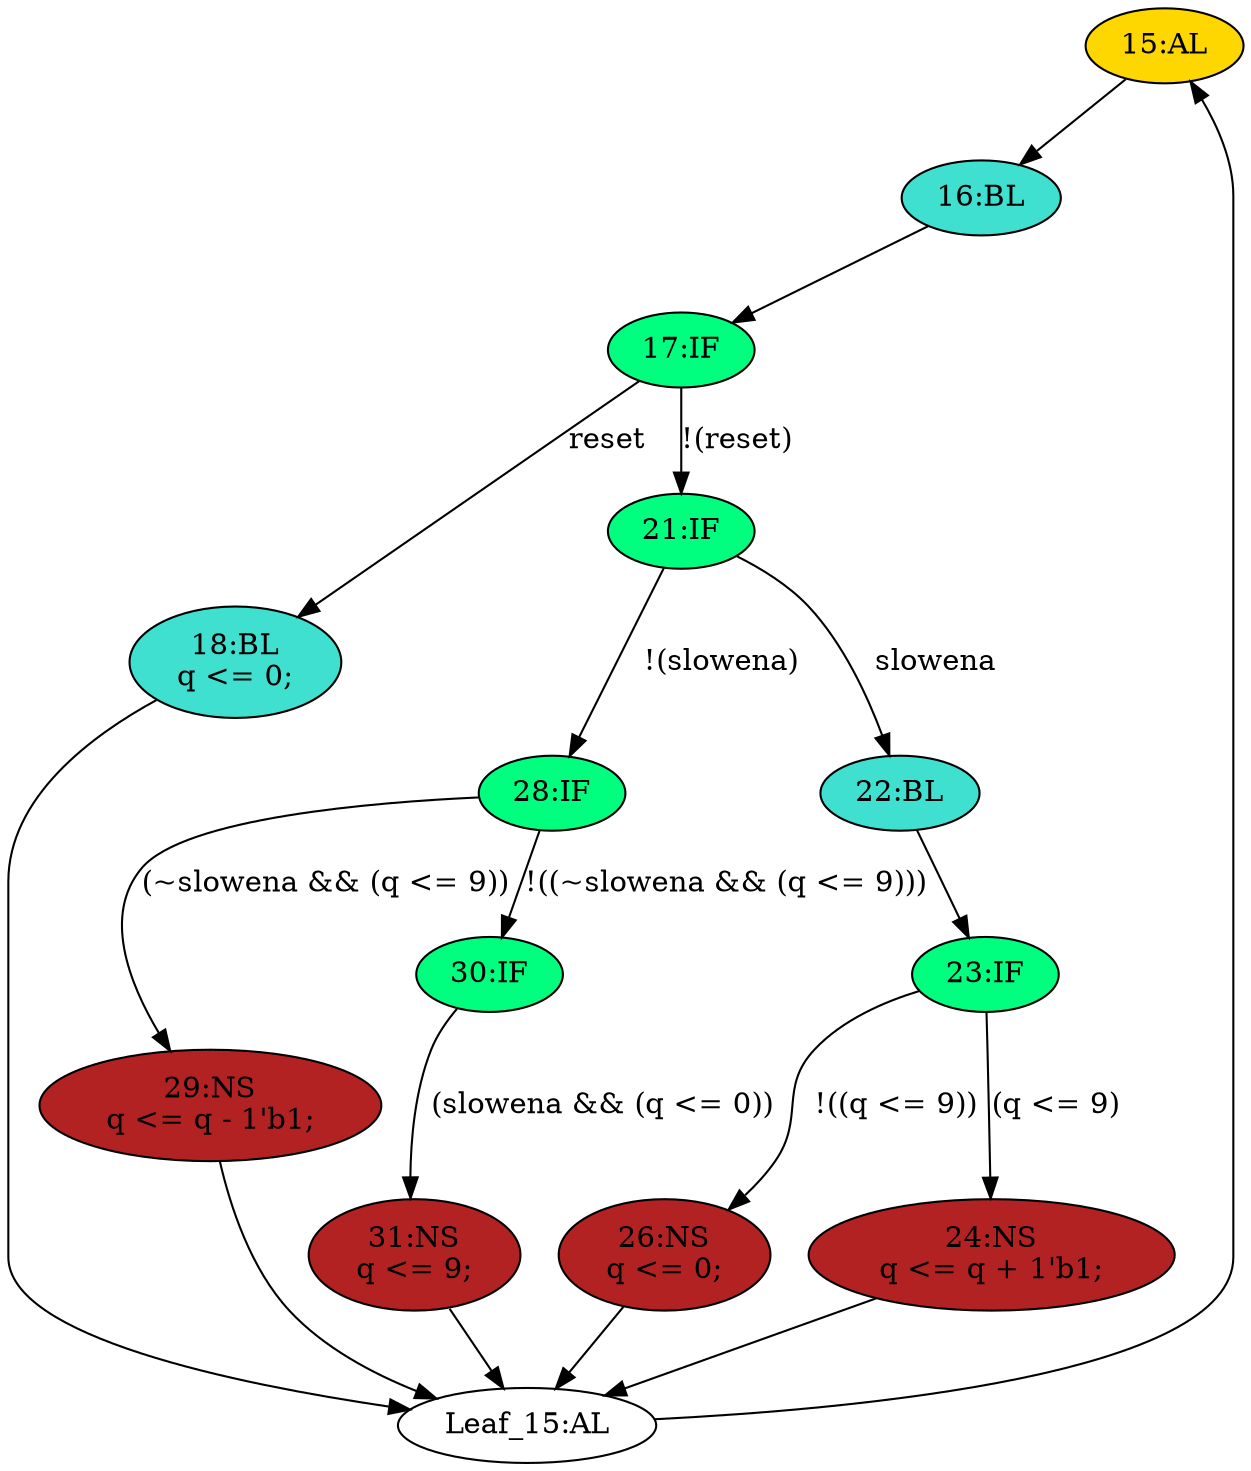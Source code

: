 strict digraph "compose( ,  )" {
	node [label="\N"];
	"15:AL"	[ast="<pyverilog.vparser.ast.Always object at 0x7f800c935390>",
		clk_sens=True,
		fillcolor=gold,
		label="15:AL",
		sens="['clk']",
		statements="[]",
		style=filled,
		typ=Always,
		use_var="['q', 'reset', 'slowena']"];
	"16:BL"	[ast="<pyverilog.vparser.ast.Block object at 0x7f800c9350d0>",
		fillcolor=turquoise,
		label="16:BL",
		statements="[]",
		style=filled,
		typ=Block];
	"15:AL" -> "16:BL"	[cond="[]",
		lineno=None];
	"28:IF"	[ast="<pyverilog.vparser.ast.IfStatement object at 0x7f800c8a6450>",
		fillcolor=springgreen,
		label="28:IF",
		statements="[]",
		style=filled,
		typ=IfStatement];
	"29:NS"	[ast="<pyverilog.vparser.ast.NonblockingSubstitution object at 0x7f800c8a6d10>",
		fillcolor=firebrick,
		label="29:NS
q <= q - 1'b1;",
		statements="[<pyverilog.vparser.ast.NonblockingSubstitution object at 0x7f800c8a6d10>]",
		style=filled,
		typ=NonblockingSubstitution];
	"28:IF" -> "29:NS"	[cond="['slowena', 'q']",
		label="(~slowena && (q <= 9))",
		lineno=28];
	"30:IF"	[ast="<pyverilog.vparser.ast.IfStatement object at 0x7f800e13f450>",
		fillcolor=springgreen,
		label="30:IF",
		statements="[]",
		style=filled,
		typ=IfStatement];
	"28:IF" -> "30:IF"	[cond="['slowena', 'q']",
		label="!((~slowena && (q <= 9)))",
		lineno=28];
	"22:BL"	[ast="<pyverilog.vparser.ast.Block object at 0x7f800c8a34d0>",
		fillcolor=turquoise,
		label="22:BL",
		statements="[]",
		style=filled,
		typ=Block];
	"23:IF"	[ast="<pyverilog.vparser.ast.IfStatement object at 0x7f800c84e4d0>",
		fillcolor=springgreen,
		label="23:IF",
		statements="[]",
		style=filled,
		typ=IfStatement];
	"22:BL" -> "23:IF"	[cond="[]",
		lineno=None];
	"31:NS"	[ast="<pyverilog.vparser.ast.NonblockingSubstitution object at 0x7f800c92a250>",
		fillcolor=firebrick,
		label="31:NS
q <= 9;",
		statements="[<pyverilog.vparser.ast.NonblockingSubstitution object at 0x7f800c92a250>]",
		style=filled,
		typ=NonblockingSubstitution];
	"Leaf_15:AL"	[def_var="['q']",
		label="Leaf_15:AL"];
	"31:NS" -> "Leaf_15:AL"	[cond="[]",
		lineno=None];
	"18:BL"	[ast="<pyverilog.vparser.ast.Block object at 0x7f800c935410>",
		fillcolor=turquoise,
		label="18:BL
q <= 0;",
		statements="[<pyverilog.vparser.ast.NonblockingSubstitution object at 0x7f800c856810>]",
		style=filled,
		typ=Block];
	"18:BL" -> "Leaf_15:AL"	[cond="[]",
		lineno=None];
	"26:NS"	[ast="<pyverilog.vparser.ast.NonblockingSubstitution object at 0x7f800c8b1050>",
		fillcolor=firebrick,
		label="26:NS
q <= 0;",
		statements="[<pyverilog.vparser.ast.NonblockingSubstitution object at 0x7f800c8b1050>]",
		style=filled,
		typ=NonblockingSubstitution];
	"26:NS" -> "Leaf_15:AL"	[cond="[]",
		lineno=None];
	"29:NS" -> "Leaf_15:AL"	[cond="[]",
		lineno=None];
	"24:NS"	[ast="<pyverilog.vparser.ast.NonblockingSubstitution object at 0x7f800c8b1150>",
		fillcolor=firebrick,
		label="24:NS
q <= q + 1'b1;",
		statements="[<pyverilog.vparser.ast.NonblockingSubstitution object at 0x7f800c8b1150>]",
		style=filled,
		typ=NonblockingSubstitution];
	"24:NS" -> "Leaf_15:AL"	[cond="[]",
		lineno=None];
	"30:IF" -> "31:NS"	[cond="['slowena', 'q']",
		label="(slowena && (q <= 0))",
		lineno=30];
	"23:IF" -> "26:NS"	[cond="['q']",
		label="!((q <= 9))",
		lineno=23];
	"23:IF" -> "24:NS"	[cond="['q']",
		label="(q <= 9)",
		lineno=23];
	"17:IF"	[ast="<pyverilog.vparser.ast.IfStatement object at 0x7f800c856bd0>",
		fillcolor=springgreen,
		label="17:IF",
		statements="[]",
		style=filled,
		typ=IfStatement];
	"17:IF" -> "18:BL"	[cond="['reset']",
		label=reset,
		lineno=17];
	"21:IF"	[ast="<pyverilog.vparser.ast.IfStatement object at 0x7f800c8a3790>",
		fillcolor=springgreen,
		label="21:IF",
		statements="[]",
		style=filled,
		typ=IfStatement];
	"17:IF" -> "21:IF"	[cond="['reset']",
		label="!(reset)",
		lineno=17];
	"Leaf_15:AL" -> "15:AL";
	"21:IF" -> "28:IF"	[cond="['slowena']",
		label="!(slowena)",
		lineno=21];
	"21:IF" -> "22:BL"	[cond="['slowena']",
		label=slowena,
		lineno=21];
	"16:BL" -> "17:IF"	[cond="[]",
		lineno=None];
}
